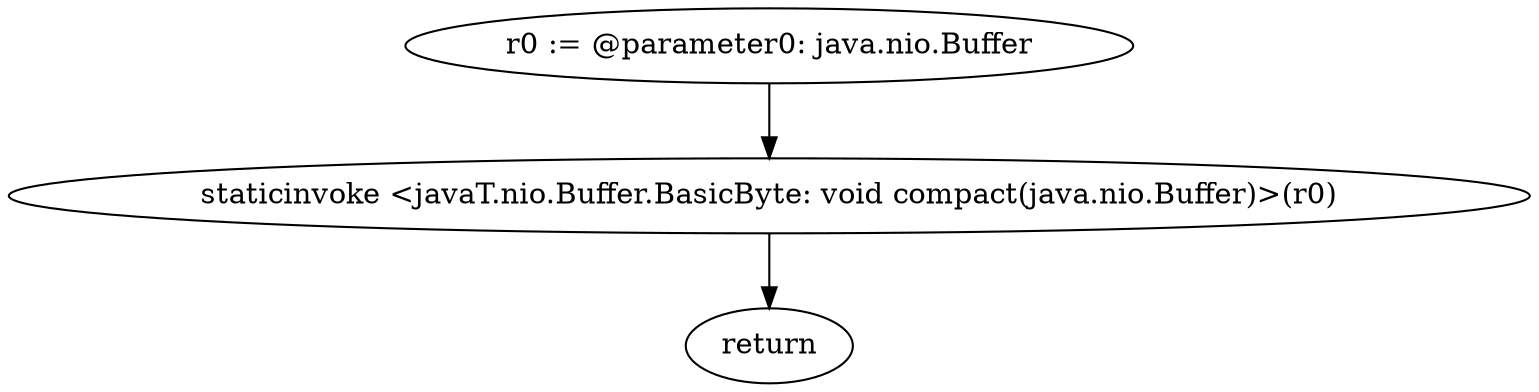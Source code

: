 digraph "unitGraph" {
    "r0 := @parameter0: java.nio.Buffer"
    "staticinvoke <javaT.nio.Buffer.BasicByte: void compact(java.nio.Buffer)>(r0)"
    "return"
    "r0 := @parameter0: java.nio.Buffer"->"staticinvoke <javaT.nio.Buffer.BasicByte: void compact(java.nio.Buffer)>(r0)";
    "staticinvoke <javaT.nio.Buffer.BasicByte: void compact(java.nio.Buffer)>(r0)"->"return";
}
